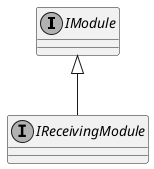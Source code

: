 @startuml
skinparam monochrome true
skinparam classAttributeIconSize 0
!startsub default
interface IModule
interface IReceivingModule
!endsub
IModule <|-- IReceivingModule
@enduml
